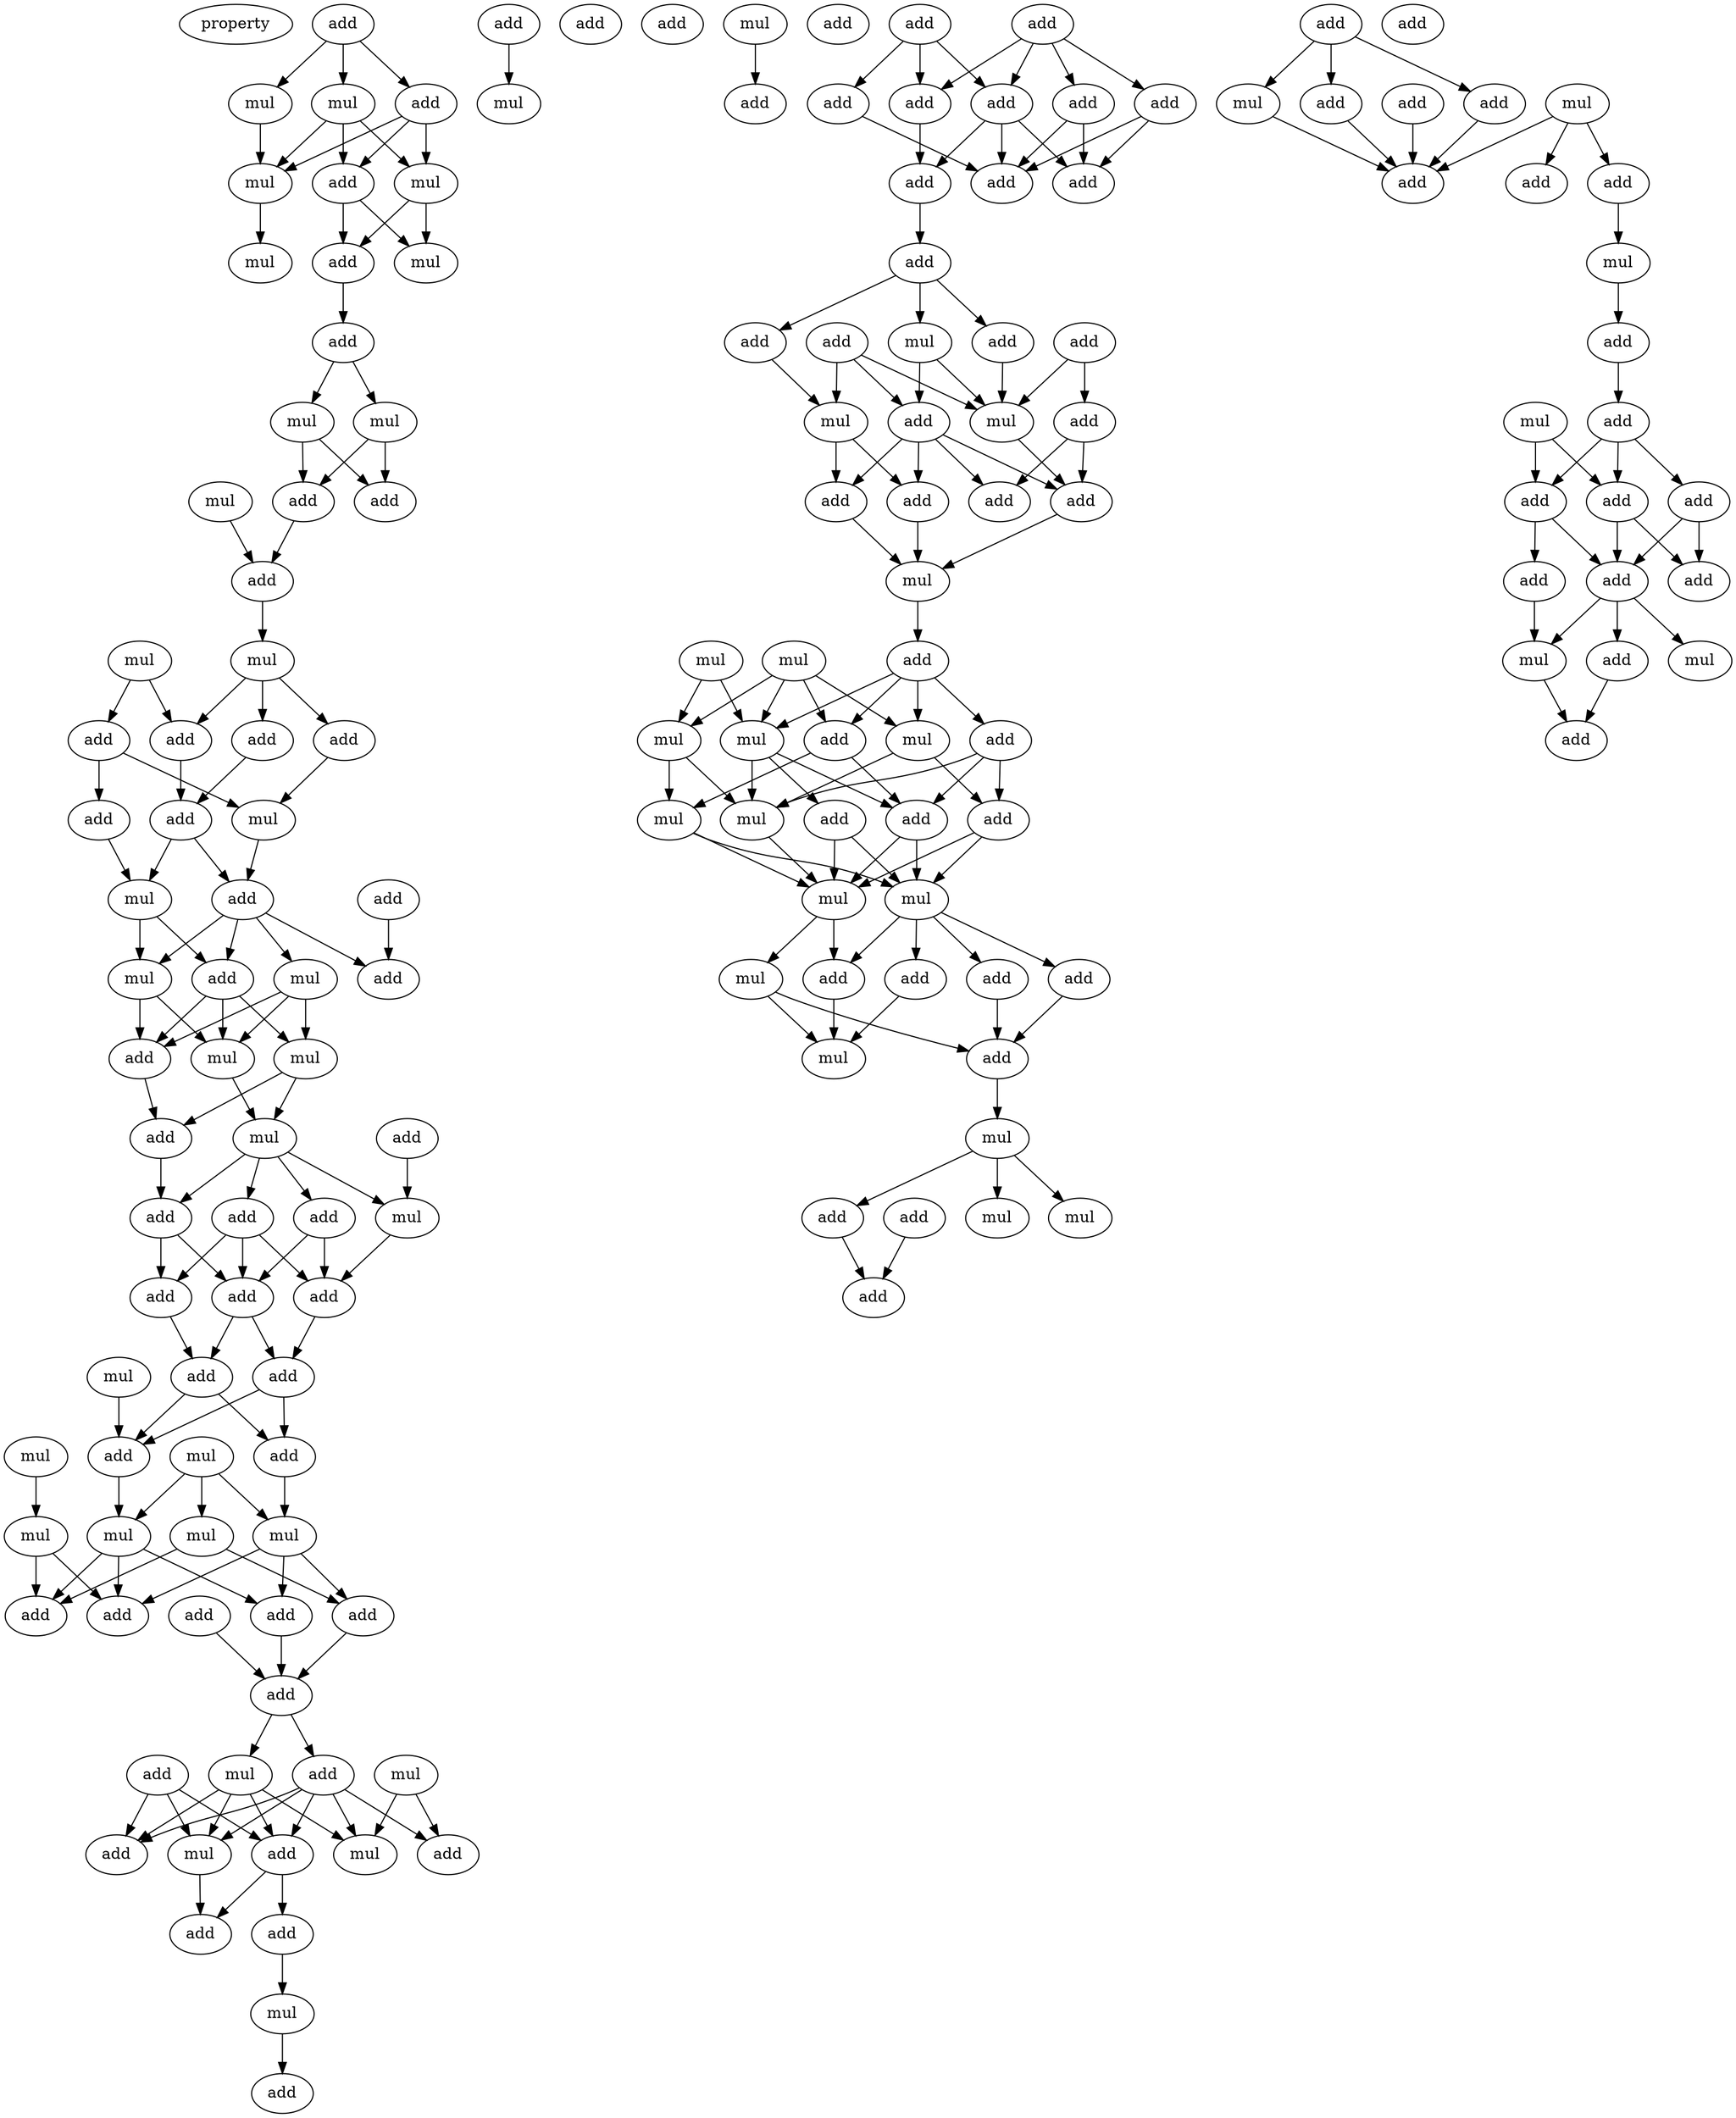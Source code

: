digraph {
    node [fontcolor=black]
    property [mul=2,lf=1.2]
    0 [ label = add ];
    1 [ label = mul ];
    2 [ label = add ];
    3 [ label = mul ];
    4 [ label = mul ];
    5 [ label = mul ];
    6 [ label = add ];
    7 [ label = mul ];
    8 [ label = add ];
    9 [ label = mul ];
    10 [ label = add ];
    11 [ label = add ];
    12 [ label = mul ];
    13 [ label = mul ];
    14 [ label = mul ];
    15 [ label = add ];
    16 [ label = add ];
    17 [ label = mul ];
    18 [ label = add ];
    19 [ label = mul ];
    20 [ label = mul ];
    21 [ label = add ];
    22 [ label = add ];
    23 [ label = add ];
    24 [ label = add ];
    25 [ label = mul ];
    26 [ label = add ];
    27 [ label = add ];
    28 [ label = add ];
    29 [ label = add ];
    30 [ label = mul ];
    31 [ label = mul ];
    32 [ label = mul ];
    33 [ label = add ];
    34 [ label = add ];
    35 [ label = mul ];
    36 [ label = add ];
    37 [ label = mul ];
    38 [ label = add ];
    39 [ label = add ];
    40 [ label = mul ];
    41 [ label = mul ];
    42 [ label = add ];
    43 [ label = add ];
    44 [ label = add ];
    45 [ label = add ];
    46 [ label = add ];
    47 [ label = add ];
    48 [ label = add ];
    49 [ label = add ];
    50 [ label = mul ];
    51 [ label = mul ];
    52 [ label = add ];
    53 [ label = mul ];
    54 [ label = add ];
    55 [ label = mul ];
    56 [ label = mul ];
    57 [ label = mul ];
    58 [ label = mul ];
    59 [ label = add ];
    60 [ label = add ];
    61 [ label = add ];
    62 [ label = add ];
    63 [ label = add ];
    64 [ label = add ];
    65 [ label = add ];
    66 [ label = mul ];
    67 [ label = mul ];
    68 [ label = add ];
    69 [ label = add ];
    70 [ label = mul ];
    71 [ label = add ];
    72 [ label = mul ];
    73 [ label = add ];
    74 [ label = add ];
    75 [ label = add ];
    76 [ label = mul ];
    77 [ label = add ];
    78 [ label = add ];
    79 [ label = add ];
    80 [ label = mul ];
    81 [ label = add ];
    82 [ label = add ];
    83 [ label = add ];
    84 [ label = add ];
    85 [ label = add ];
    86 [ label = add ];
    87 [ label = add ];
    88 [ label = add ];
    89 [ label = add ];
    90 [ label = add ];
    91 [ label = add ];
    92 [ label = add ];
    93 [ label = add ];
    94 [ label = add ];
    95 [ label = mul ];
    96 [ label = add ];
    97 [ label = add ];
    98 [ label = add ];
    99 [ label = mul ];
    100 [ label = add ];
    101 [ label = add ];
    102 [ label = mul ];
    103 [ label = add ];
    104 [ label = add ];
    105 [ label = add ];
    106 [ label = add ];
    107 [ label = mul ];
    108 [ label = mul ];
    109 [ label = mul ];
    110 [ label = add ];
    111 [ label = add ];
    112 [ label = mul ];
    113 [ label = mul ];
    114 [ label = add ];
    115 [ label = mul ];
    116 [ label = add ];
    117 [ label = mul ];
    118 [ label = mul ];
    119 [ label = add ];
    120 [ label = add ];
    121 [ label = mul ];
    122 [ label = mul ];
    123 [ label = mul ];
    124 [ label = add ];
    125 [ label = add ];
    126 [ label = add ];
    127 [ label = add ];
    128 [ label = add ];
    129 [ label = mul ];
    130 [ label = mul ];
    131 [ label = add ];
    132 [ label = add ];
    133 [ label = mul ];
    134 [ label = mul ];
    135 [ label = add ];
    136 [ label = add ];
    137 [ label = add ];
    138 [ label = mul ];
    139 [ label = add ];
    140 [ label = add ];
    141 [ label = mul ];
    142 [ label = add ];
    143 [ label = add ];
    144 [ label = add ];
    145 [ label = mul ];
    146 [ label = add ];
    147 [ label = add ];
    148 [ label = mul ];
    149 [ label = add ];
    150 [ label = add ];
    151 [ label = add ];
    152 [ label = add ];
    153 [ label = add ];
    154 [ label = add ];
    155 [ label = add ];
    156 [ label = mul ];
    157 [ label = mul ];
    158 [ label = add ];
    159 [ label = add ];
    0 -> 1 [ name = 0 ];
    0 -> 2 [ name = 1 ];
    0 -> 3 [ name = 2 ];
    1 -> 4 [ name = 3 ];
    2 -> 4 [ name = 4 ];
    2 -> 5 [ name = 5 ];
    2 -> 6 [ name = 6 ];
    3 -> 4 [ name = 7 ];
    3 -> 5 [ name = 8 ];
    3 -> 6 [ name = 9 ];
    4 -> 7 [ name = 10 ];
    5 -> 8 [ name = 11 ];
    5 -> 9 [ name = 12 ];
    6 -> 8 [ name = 13 ];
    6 -> 9 [ name = 14 ];
    8 -> 10 [ name = 15 ];
    10 -> 12 [ name = 16 ];
    10 -> 13 [ name = 17 ];
    11 -> 17 [ name = 18 ];
    12 -> 15 [ name = 19 ];
    12 -> 16 [ name = 20 ];
    13 -> 15 [ name = 21 ];
    13 -> 16 [ name = 22 ];
    14 -> 18 [ name = 23 ];
    15 -> 18 [ name = 24 ];
    18 -> 20 [ name = 25 ];
    19 -> 21 [ name = 26 ];
    19 -> 23 [ name = 27 ];
    20 -> 22 [ name = 28 ];
    20 -> 23 [ name = 29 ];
    20 -> 24 [ name = 30 ];
    21 -> 25 [ name = 31 ];
    21 -> 27 [ name = 32 ];
    22 -> 25 [ name = 33 ];
    23 -> 26 [ name = 34 ];
    24 -> 26 [ name = 35 ];
    25 -> 28 [ name = 36 ];
    26 -> 28 [ name = 37 ];
    26 -> 30 [ name = 38 ];
    27 -> 30 [ name = 39 ];
    28 -> 31 [ name = 40 ];
    28 -> 32 [ name = 41 ];
    28 -> 33 [ name = 42 ];
    28 -> 34 [ name = 43 ];
    29 -> 33 [ name = 44 ];
    30 -> 32 [ name = 45 ];
    30 -> 34 [ name = 46 ];
    31 -> 35 [ name = 47 ];
    31 -> 36 [ name = 48 ];
    31 -> 37 [ name = 49 ];
    32 -> 36 [ name = 50 ];
    32 -> 37 [ name = 51 ];
    34 -> 35 [ name = 52 ];
    34 -> 36 [ name = 53 ];
    34 -> 37 [ name = 54 ];
    35 -> 38 [ name = 55 ];
    35 -> 40 [ name = 56 ];
    36 -> 38 [ name = 57 ];
    37 -> 40 [ name = 58 ];
    38 -> 43 [ name = 59 ];
    39 -> 41 [ name = 60 ];
    40 -> 41 [ name = 61 ];
    40 -> 42 [ name = 62 ];
    40 -> 43 [ name = 63 ];
    40 -> 44 [ name = 64 ];
    41 -> 47 [ name = 65 ];
    42 -> 45 [ name = 66 ];
    42 -> 47 [ name = 67 ];
    43 -> 45 [ name = 68 ];
    43 -> 46 [ name = 69 ];
    44 -> 45 [ name = 70 ];
    44 -> 46 [ name = 71 ];
    44 -> 47 [ name = 72 ];
    45 -> 48 [ name = 73 ];
    45 -> 49 [ name = 74 ];
    46 -> 48 [ name = 75 ];
    47 -> 49 [ name = 76 ];
    48 -> 52 [ name = 77 ];
    48 -> 54 [ name = 78 ];
    49 -> 52 [ name = 79 ];
    49 -> 54 [ name = 80 ];
    50 -> 54 [ name = 81 ];
    51 -> 55 [ name = 82 ];
    51 -> 56 [ name = 83 ];
    51 -> 58 [ name = 84 ];
    52 -> 58 [ name = 85 ];
    53 -> 57 [ name = 86 ];
    54 -> 55 [ name = 87 ];
    55 -> 60 [ name = 88 ];
    55 -> 61 [ name = 89 ];
    55 -> 63 [ name = 90 ];
    56 -> 62 [ name = 91 ];
    56 -> 63 [ name = 92 ];
    57 -> 60 [ name = 93 ];
    57 -> 63 [ name = 94 ];
    58 -> 60 [ name = 95 ];
    58 -> 61 [ name = 96 ];
    58 -> 62 [ name = 97 ];
    59 -> 64 [ name = 98 ];
    61 -> 64 [ name = 99 ];
    62 -> 64 [ name = 100 ];
    64 -> 67 [ name = 101 ];
    64 -> 68 [ name = 102 ];
    65 -> 69 [ name = 103 ];
    65 -> 70 [ name = 104 ];
    65 -> 71 [ name = 105 ];
    66 -> 72 [ name = 106 ];
    66 -> 73 [ name = 107 ];
    67 -> 69 [ name = 108 ];
    67 -> 70 [ name = 109 ];
    67 -> 71 [ name = 110 ];
    67 -> 72 [ name = 111 ];
    68 -> 69 [ name = 112 ];
    68 -> 70 [ name = 113 ];
    68 -> 71 [ name = 114 ];
    68 -> 72 [ name = 115 ];
    68 -> 73 [ name = 116 ];
    69 -> 74 [ name = 117 ];
    69 -> 75 [ name = 118 ];
    70 -> 75 [ name = 119 ];
    74 -> 76 [ name = 120 ];
    76 -> 78 [ name = 121 ];
    80 -> 81 [ name = 122 ];
    83 -> 85 [ name = 123 ];
    83 -> 88 [ name = 124 ];
    83 -> 89 [ name = 125 ];
    84 -> 85 [ name = 126 ];
    84 -> 86 [ name = 127 ];
    84 -> 87 [ name = 128 ];
    84 -> 89 [ name = 129 ];
    85 -> 90 [ name = 130 ];
    86 -> 91 [ name = 131 ];
    86 -> 92 [ name = 132 ];
    87 -> 91 [ name = 133 ];
    87 -> 92 [ name = 134 ];
    88 -> 92 [ name = 135 ];
    89 -> 90 [ name = 136 ];
    89 -> 91 [ name = 137 ];
    89 -> 92 [ name = 138 ];
    90 -> 93 [ name = 139 ];
    93 -> 95 [ name = 140 ];
    93 -> 96 [ name = 141 ];
    93 -> 97 [ name = 142 ];
    94 -> 99 [ name = 143 ];
    94 -> 100 [ name = 144 ];
    94 -> 102 [ name = 145 ];
    95 -> 99 [ name = 146 ];
    95 -> 100 [ name = 147 ];
    96 -> 102 [ name = 148 ];
    97 -> 99 [ name = 149 ];
    98 -> 99 [ name = 150 ];
    98 -> 101 [ name = 151 ];
    99 -> 106 [ name = 152 ];
    100 -> 103 [ name = 153 ];
    100 -> 104 [ name = 154 ];
    100 -> 105 [ name = 155 ];
    100 -> 106 [ name = 156 ];
    101 -> 103 [ name = 157 ];
    101 -> 106 [ name = 158 ];
    102 -> 104 [ name = 159 ];
    102 -> 105 [ name = 160 ];
    104 -> 107 [ name = 161 ];
    105 -> 107 [ name = 162 ];
    106 -> 107 [ name = 163 ];
    107 -> 110 [ name = 164 ];
    108 -> 111 [ name = 165 ];
    108 -> 112 [ name = 166 ];
    108 -> 113 [ name = 167 ];
    108 -> 115 [ name = 168 ];
    109 -> 113 [ name = 169 ];
    109 -> 115 [ name = 170 ];
    110 -> 111 [ name = 171 ];
    110 -> 112 [ name = 172 ];
    110 -> 114 [ name = 173 ];
    110 -> 115 [ name = 174 ];
    111 -> 117 [ name = 175 ];
    111 -> 120 [ name = 176 ];
    112 -> 118 [ name = 177 ];
    112 -> 119 [ name = 178 ];
    113 -> 117 [ name = 179 ];
    113 -> 118 [ name = 180 ];
    114 -> 118 [ name = 181 ];
    114 -> 119 [ name = 182 ];
    114 -> 120 [ name = 183 ];
    115 -> 116 [ name = 184 ];
    115 -> 118 [ name = 185 ];
    115 -> 120 [ name = 186 ];
    116 -> 121 [ name = 187 ];
    116 -> 122 [ name = 188 ];
    117 -> 121 [ name = 189 ];
    117 -> 122 [ name = 190 ];
    118 -> 121 [ name = 191 ];
    119 -> 121 [ name = 192 ];
    119 -> 122 [ name = 193 ];
    120 -> 121 [ name = 194 ];
    120 -> 122 [ name = 195 ];
    121 -> 123 [ name = 196 ];
    121 -> 125 [ name = 197 ];
    122 -> 124 [ name = 198 ];
    122 -> 125 [ name = 199 ];
    122 -> 126 [ name = 200 ];
    122 -> 127 [ name = 201 ];
    123 -> 128 [ name = 202 ];
    123 -> 129 [ name = 203 ];
    124 -> 129 [ name = 204 ];
    125 -> 129 [ name = 205 ];
    126 -> 128 [ name = 206 ];
    127 -> 128 [ name = 207 ];
    128 -> 130 [ name = 208 ];
    130 -> 131 [ name = 209 ];
    130 -> 133 [ name = 210 ];
    130 -> 134 [ name = 211 ];
    131 -> 135 [ name = 212 ];
    132 -> 135 [ name = 213 ];
    136 -> 137 [ name = 214 ];
    136 -> 140 [ name = 215 ];
    136 -> 141 [ name = 216 ];
    137 -> 144 [ name = 217 ];
    138 -> 142 [ name = 218 ];
    138 -> 143 [ name = 219 ];
    138 -> 144 [ name = 220 ];
    139 -> 144 [ name = 221 ];
    140 -> 144 [ name = 222 ];
    141 -> 144 [ name = 223 ];
    142 -> 145 [ name = 224 ];
    145 -> 146 [ name = 225 ];
    146 -> 147 [ name = 226 ];
    147 -> 149 [ name = 227 ];
    147 -> 150 [ name = 228 ];
    147 -> 151 [ name = 229 ];
    148 -> 149 [ name = 230 ];
    148 -> 150 [ name = 231 ];
    149 -> 153 [ name = 232 ];
    149 -> 154 [ name = 233 ];
    150 -> 154 [ name = 234 ];
    150 -> 155 [ name = 235 ];
    151 -> 154 [ name = 236 ];
    151 -> 155 [ name = 237 ];
    153 -> 156 [ name = 238 ];
    154 -> 156 [ name = 239 ];
    154 -> 157 [ name = 240 ];
    154 -> 158 [ name = 241 ];
    156 -> 159 [ name = 242 ];
    158 -> 159 [ name = 243 ];
}
